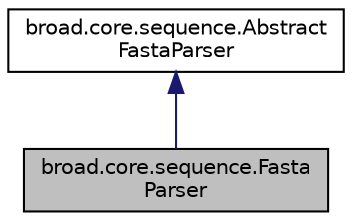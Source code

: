 digraph "broad.core.sequence.FastaParser"
{
  edge [fontname="Helvetica",fontsize="10",labelfontname="Helvetica",labelfontsize="10"];
  node [fontname="Helvetica",fontsize="10",shape=record];
  Node1 [label="broad.core.sequence.Fasta\lParser",height=0.2,width=0.4,color="black", fillcolor="grey75", style="filled" fontcolor="black"];
  Node2 -> Node1 [dir="back",color="midnightblue",fontsize="10",style="solid"];
  Node2 [label="broad.core.sequence.Abstract\lFastaParser",height=0.2,width=0.4,color="black", fillcolor="white", style="filled",URL="$classbroad_1_1core_1_1sequence_1_1_abstract_fasta_parser.html"];
}
